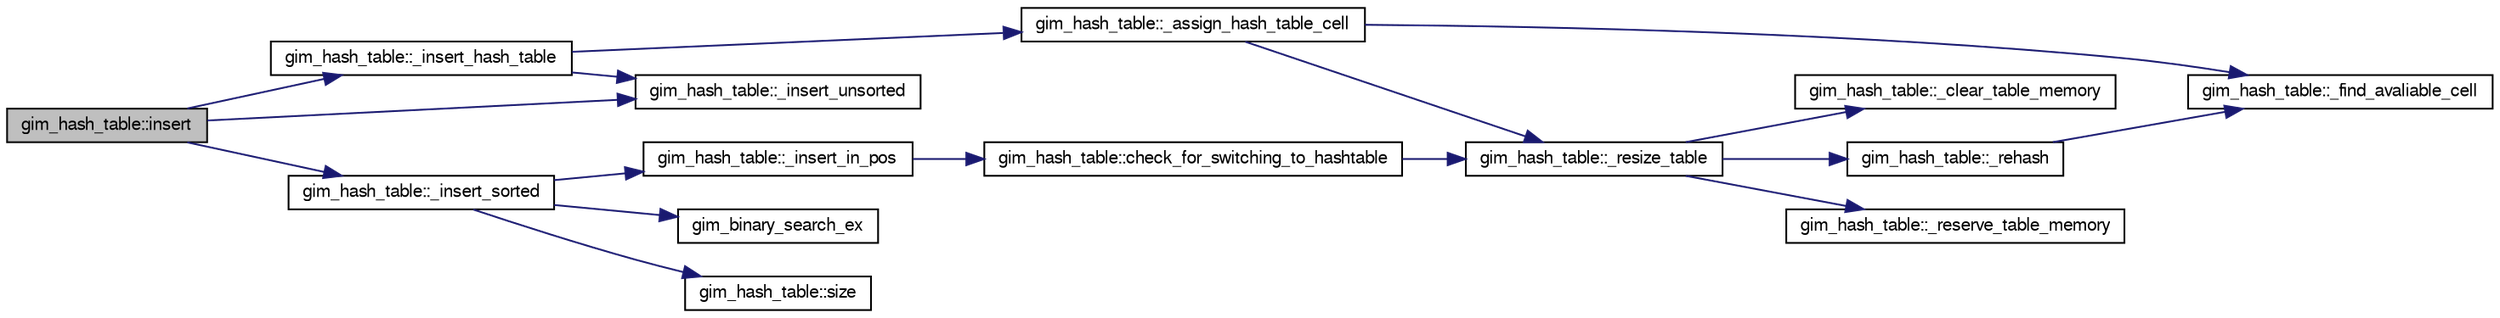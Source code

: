 digraph G
{
  bgcolor="transparent";
  edge [fontname="FreeSans",fontsize=10,labelfontname="FreeSans",labelfontsize=10];
  node [fontname="FreeSans",fontsize=10,shape=record];
  rankdir=LR;
  Node1 [label="gim_hash_table::insert",height=0.2,width=0.4,color="black", fillcolor="grey75", style="filled" fontcolor="black"];
  Node1 -> Node2 [color="midnightblue",fontsize=10,style="solid"];
  Node2 [label="gim_hash_table::_insert_hash_table",height=0.2,width=0.4,color="black",URL="$classgim__hash__table.html#4339a279d721d1e687b8d8063332bac8",tooltip="insert an element in hash table"];
  Node2 -> Node3 [color="midnightblue",fontsize=10,style="solid"];
  Node3 [label="gim_hash_table::_assign_hash_table_cell",height=0.2,width=0.4,color="black",URL="$classgim__hash__table.html#93e5bf5c573a39e21e9bd0a4aec38e1a",tooltip="Finds an avaliable hash table cell, and resizes the table if there isn&#39;t space..."];
  Node3 -> Node4 [color="midnightblue",fontsize=10,style="solid"];
  Node4 [label="gim_hash_table::_find_avaliable_cell",height=0.2,width=0.4,color="black",URL="$classgim__hash__table.html#cc2d3d29a0190232386fb155ec9e5d8f",tooltip="Find the avaliable cell for the hashkey, and return an existing cell if it has the..."];
  Node3 -> Node5 [color="midnightblue",fontsize=10,style="solid"];
  Node5 [label="gim_hash_table::_resize_table",height=0.2,width=0.4,color="black",URL="$classgim__hash__table.html#51905040dee4c41954f5de1634c090dd",tooltip="Resize hash table indices."];
  Node5 -> Node6 [color="midnightblue",fontsize=10,style="solid"];
  Node6 [label="gim_hash_table::_clear_table_memory",height=0.2,width=0.4,color="black",URL="$classgim__hash__table.html#06933fdb198971dcd753564d1d6e9424",tooltip="Clear all memory for the hash table."];
  Node5 -> Node7 [color="midnightblue",fontsize=10,style="solid"];
  Node7 [label="gim_hash_table::_rehash",height=0.2,width=0.4,color="black",URL="$classgim__hash__table.html#a33115e75d8cc5c489fa6ce8b1a23654",tooltip="Invalidates the keys (Assigning GIM_INVALID_HASH to all) Reorders the hash keys."];
  Node7 -> Node4 [color="midnightblue",fontsize=10,style="solid"];
  Node5 -> Node8 [color="midnightblue",fontsize=10,style="solid"];
  Node8 [label="gim_hash_table::_reserve_table_memory",height=0.2,width=0.4,color="black",URL="$classgim__hash__table.html#4d9347e131c0e17ac2d4966c092817f8",tooltip="reserves the memory for the hash table."];
  Node2 -> Node9 [color="midnightblue",fontsize=10,style="solid"];
  Node9 [label="gim_hash_table::_insert_unsorted",height=0.2,width=0.4,color="black",URL="$classgim__hash__table.html#95f93f63d75663f494388dc03423332f",tooltip="Fast insertion in m_nodes array."];
  Node1 -> Node10 [color="midnightblue",fontsize=10,style="solid"];
  Node10 [label="gim_hash_table::_insert_sorted",height=0.2,width=0.4,color="black",URL="$classgim__hash__table.html#66d18cb60b0628a9aa759304395f4825",tooltip="Insert an element in an ordered array."];
  Node10 -> Node11 [color="midnightblue",fontsize=10,style="solid"];
  Node11 [label="gim_hash_table::_insert_in_pos",height=0.2,width=0.4,color="black",URL="$classgim__hash__table.html#3eacaf88e1b18815c0b89d368d77a93a",tooltip="Insert in position ordered."];
  Node11 -> Node12 [color="midnightblue",fontsize=10,style="solid"];
  Node12 [label="gim_hash_table::check_for_switching_to_hashtable",height=0.2,width=0.4,color="black",URL="$classgim__hash__table.html#ba33eeb9b5aa00b0d8a002c549b71ed3",tooltip="If the container reaches the."];
  Node12 -> Node5 [color="midnightblue",fontsize=10,style="solid"];
  Node10 -> Node13 [color="midnightblue",fontsize=10,style="solid"];
  Node13 [label="gim_binary_search_ex",height=0.2,width=0.4,color="black",URL="$gim__radixsort_8h.html#7be883eaa7e11dab454089d654537e35",tooltip="Failsafe Iterative binary search,."];
  Node10 -> Node14 [color="midnightblue",fontsize=10,style="solid"];
  Node14 [label="gim_hash_table::size",height=0.2,width=0.4,color="black",URL="$classgim__hash__table.html#a24edf41f1a5f7ee28f6d1f12e3922c3",tooltip="Retrieves the amount of keys."];
  Node1 -> Node9 [color="midnightblue",fontsize=10,style="solid"];
}
